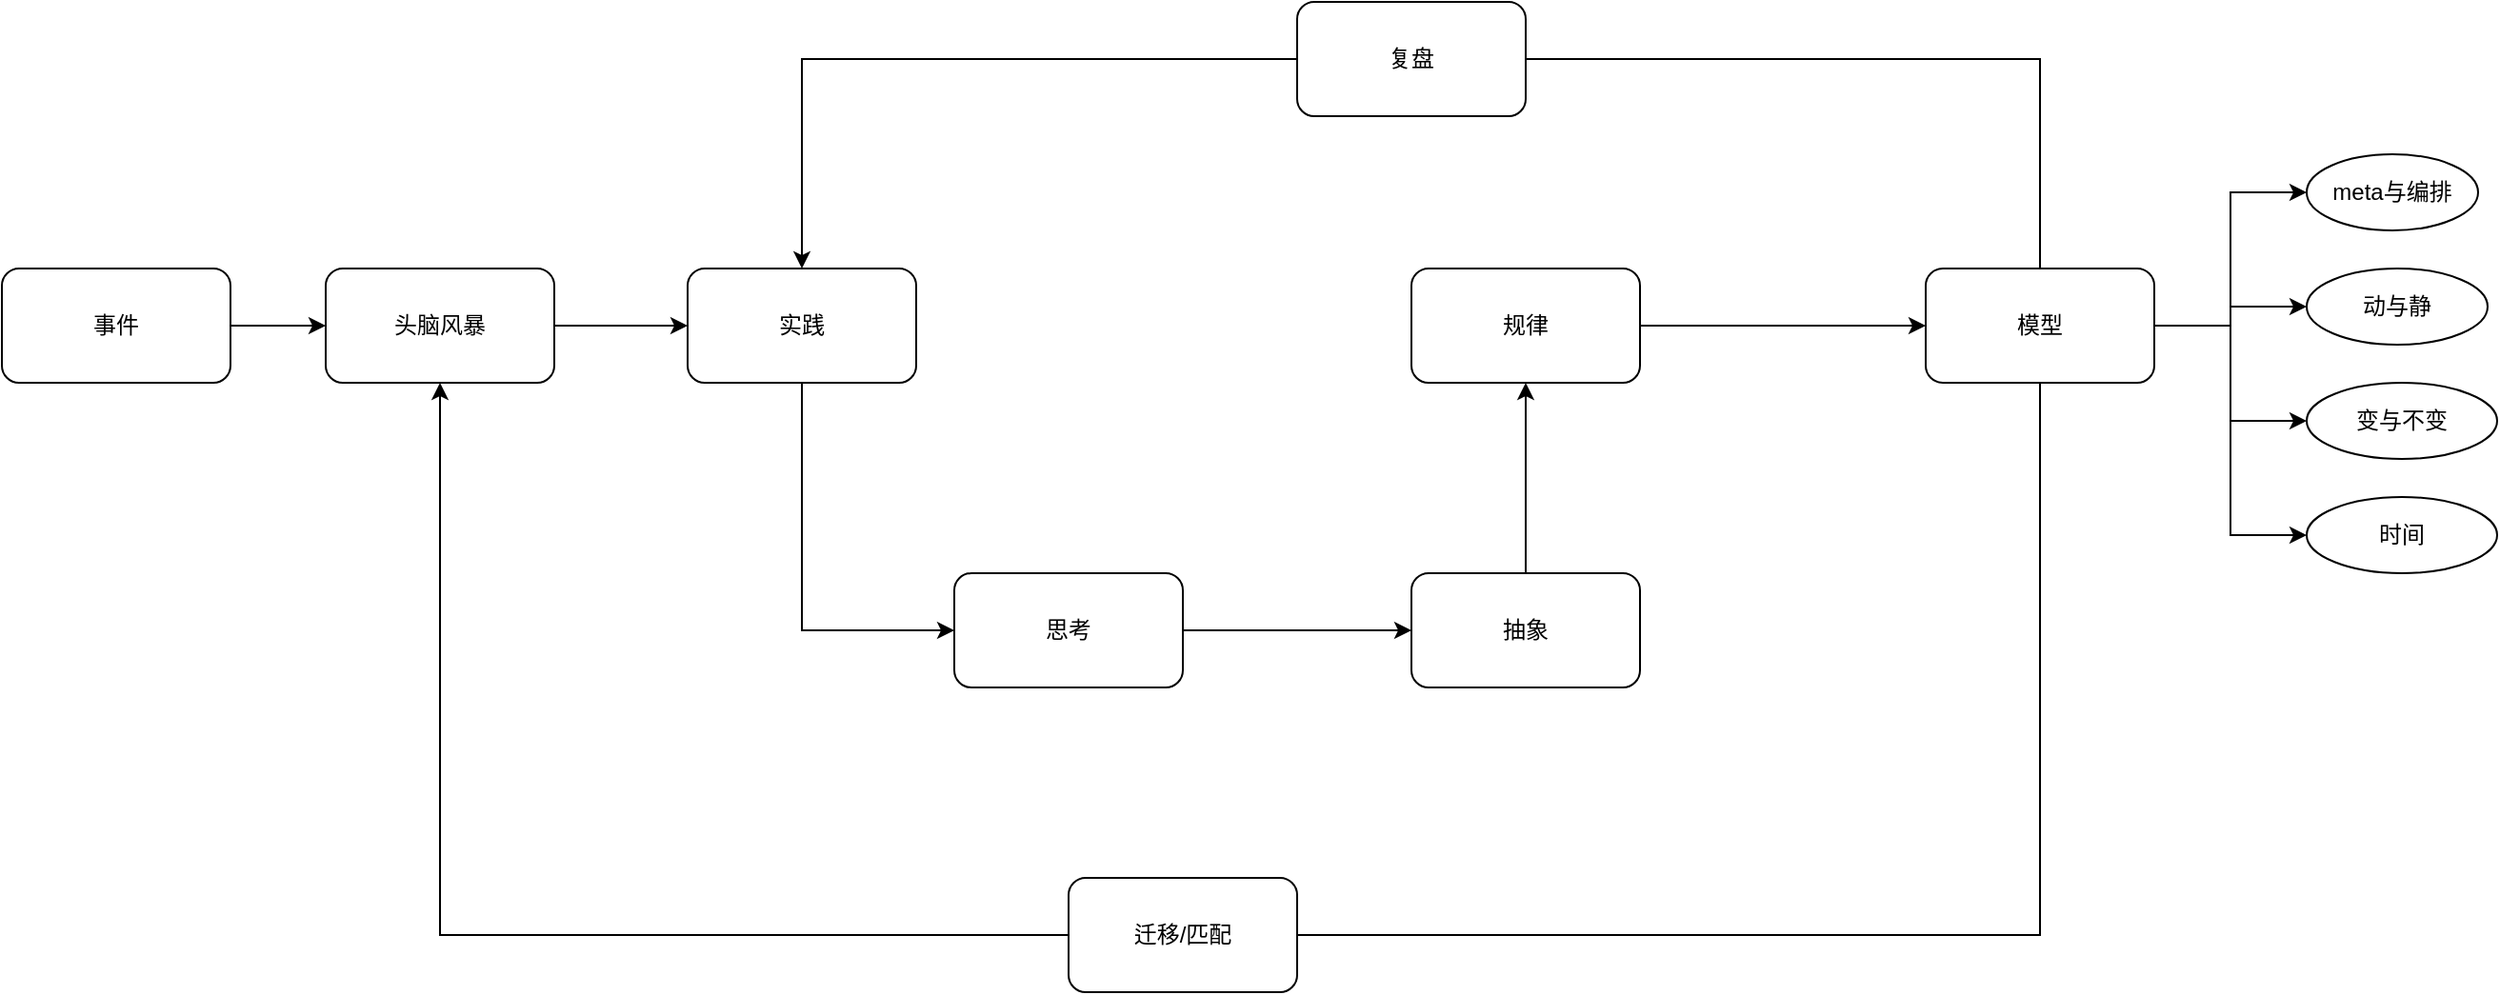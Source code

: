 <mxfile version="20.5.2" type="github">
  <diagram id="BoCD0NbdeXS_dJ5qISnO" name="第 1 页">
    <mxGraphModel dx="1422" dy="800" grid="1" gridSize="10" guides="1" tooltips="1" connect="1" arrows="1" fold="1" page="1" pageScale="1" pageWidth="400000" pageHeight="300000" math="0" shadow="0">
      <root>
        <mxCell id="0" />
        <mxCell id="1" parent="0" />
        <mxCell id="5T_cPl9XXUpTKbzgcnDv-5" style="edgeStyle=orthogonalEdgeStyle;rounded=0;orthogonalLoop=1;jettySize=auto;html=1;exitX=1;exitY=0.5;exitDx=0;exitDy=0;" edge="1" parent="1" source="5T_cPl9XXUpTKbzgcnDv-1" target="5T_cPl9XXUpTKbzgcnDv-4">
          <mxGeometry relative="1" as="geometry" />
        </mxCell>
        <mxCell id="5T_cPl9XXUpTKbzgcnDv-1" value="规律" style="rounded=1;whiteSpace=wrap;html=1;" vertex="1" parent="1">
          <mxGeometry x="780" y="290" width="120" height="60" as="geometry" />
        </mxCell>
        <mxCell id="5T_cPl9XXUpTKbzgcnDv-3" style="edgeStyle=orthogonalEdgeStyle;rounded=0;orthogonalLoop=1;jettySize=auto;html=1;exitX=0.5;exitY=0;exitDx=0;exitDy=0;entryX=0.5;entryY=1;entryDx=0;entryDy=0;" edge="1" parent="1" source="5T_cPl9XXUpTKbzgcnDv-2" target="5T_cPl9XXUpTKbzgcnDv-1">
          <mxGeometry relative="1" as="geometry" />
        </mxCell>
        <mxCell id="5T_cPl9XXUpTKbzgcnDv-2" value="抽象" style="rounded=1;whiteSpace=wrap;html=1;" vertex="1" parent="1">
          <mxGeometry x="780" y="450" width="120" height="60" as="geometry" />
        </mxCell>
        <mxCell id="5T_cPl9XXUpTKbzgcnDv-13" style="edgeStyle=orthogonalEdgeStyle;rounded=0;orthogonalLoop=1;jettySize=auto;html=1;exitX=0.5;exitY=1;exitDx=0;exitDy=0;entryX=0.5;entryY=1;entryDx=0;entryDy=0;" edge="1" parent="1" source="5T_cPl9XXUpTKbzgcnDv-4" target="5T_cPl9XXUpTKbzgcnDv-6">
          <mxGeometry relative="1" as="geometry">
            <Array as="points">
              <mxPoint x="1110" y="640" />
              <mxPoint x="270" y="640" />
            </Array>
          </mxGeometry>
        </mxCell>
        <mxCell id="5T_cPl9XXUpTKbzgcnDv-19" style="edgeStyle=orthogonalEdgeStyle;rounded=0;orthogonalLoop=1;jettySize=auto;html=1;exitX=0.5;exitY=0;exitDx=0;exitDy=0;entryX=0.5;entryY=0;entryDx=0;entryDy=0;" edge="1" parent="1" source="5T_cPl9XXUpTKbzgcnDv-4" target="5T_cPl9XXUpTKbzgcnDv-7">
          <mxGeometry relative="1" as="geometry">
            <Array as="points">
              <mxPoint x="1110" y="180" />
              <mxPoint x="460" y="180" />
            </Array>
          </mxGeometry>
        </mxCell>
        <mxCell id="5T_cPl9XXUpTKbzgcnDv-30" style="edgeStyle=orthogonalEdgeStyle;rounded=0;orthogonalLoop=1;jettySize=auto;html=1;exitX=1;exitY=0.5;exitDx=0;exitDy=0;entryX=0;entryY=0.5;entryDx=0;entryDy=0;" edge="1" parent="1" source="5T_cPl9XXUpTKbzgcnDv-4" target="5T_cPl9XXUpTKbzgcnDv-12">
          <mxGeometry relative="1" as="geometry" />
        </mxCell>
        <mxCell id="5T_cPl9XXUpTKbzgcnDv-31" style="edgeStyle=orthogonalEdgeStyle;rounded=0;orthogonalLoop=1;jettySize=auto;html=1;exitX=1;exitY=0.5;exitDx=0;exitDy=0;" edge="1" parent="1" source="5T_cPl9XXUpTKbzgcnDv-4" target="5T_cPl9XXUpTKbzgcnDv-27">
          <mxGeometry relative="1" as="geometry" />
        </mxCell>
        <mxCell id="5T_cPl9XXUpTKbzgcnDv-32" style="edgeStyle=orthogonalEdgeStyle;rounded=0;orthogonalLoop=1;jettySize=auto;html=1;exitX=1;exitY=0.5;exitDx=0;exitDy=0;" edge="1" parent="1" source="5T_cPl9XXUpTKbzgcnDv-4" target="5T_cPl9XXUpTKbzgcnDv-28">
          <mxGeometry relative="1" as="geometry" />
        </mxCell>
        <mxCell id="5T_cPl9XXUpTKbzgcnDv-33" style="edgeStyle=orthogonalEdgeStyle;rounded=0;orthogonalLoop=1;jettySize=auto;html=1;exitX=1;exitY=0.5;exitDx=0;exitDy=0;entryX=0;entryY=0.5;entryDx=0;entryDy=0;" edge="1" parent="1" source="5T_cPl9XXUpTKbzgcnDv-4" target="5T_cPl9XXUpTKbzgcnDv-29">
          <mxGeometry relative="1" as="geometry" />
        </mxCell>
        <mxCell id="5T_cPl9XXUpTKbzgcnDv-4" value="模型" style="rounded=1;whiteSpace=wrap;html=1;" vertex="1" parent="1">
          <mxGeometry x="1050" y="290" width="120" height="60" as="geometry" />
        </mxCell>
        <mxCell id="5T_cPl9XXUpTKbzgcnDv-9" style="edgeStyle=orthogonalEdgeStyle;rounded=0;orthogonalLoop=1;jettySize=auto;html=1;exitX=1;exitY=0.5;exitDx=0;exitDy=0;" edge="1" parent="1" source="5T_cPl9XXUpTKbzgcnDv-6" target="5T_cPl9XXUpTKbzgcnDv-7">
          <mxGeometry relative="1" as="geometry" />
        </mxCell>
        <mxCell id="5T_cPl9XXUpTKbzgcnDv-6" value="头脑风暴" style="rounded=1;whiteSpace=wrap;html=1;" vertex="1" parent="1">
          <mxGeometry x="210" y="290" width="120" height="60" as="geometry" />
        </mxCell>
        <mxCell id="5T_cPl9XXUpTKbzgcnDv-10" style="edgeStyle=orthogonalEdgeStyle;rounded=0;orthogonalLoop=1;jettySize=auto;html=1;exitX=0.5;exitY=1;exitDx=0;exitDy=0;entryX=0;entryY=0.5;entryDx=0;entryDy=0;" edge="1" parent="1" source="5T_cPl9XXUpTKbzgcnDv-7" target="5T_cPl9XXUpTKbzgcnDv-8">
          <mxGeometry relative="1" as="geometry" />
        </mxCell>
        <mxCell id="5T_cPl9XXUpTKbzgcnDv-7" value="实践" style="rounded=1;whiteSpace=wrap;html=1;" vertex="1" parent="1">
          <mxGeometry x="400" y="290" width="120" height="60" as="geometry" />
        </mxCell>
        <mxCell id="5T_cPl9XXUpTKbzgcnDv-11" style="edgeStyle=orthogonalEdgeStyle;rounded=0;orthogonalLoop=1;jettySize=auto;html=1;exitX=1;exitY=0.5;exitDx=0;exitDy=0;entryX=0;entryY=0.5;entryDx=0;entryDy=0;" edge="1" parent="1" source="5T_cPl9XXUpTKbzgcnDv-8" target="5T_cPl9XXUpTKbzgcnDv-2">
          <mxGeometry relative="1" as="geometry" />
        </mxCell>
        <mxCell id="5T_cPl9XXUpTKbzgcnDv-8" value="思考" style="rounded=1;whiteSpace=wrap;html=1;" vertex="1" parent="1">
          <mxGeometry x="540" y="450" width="120" height="60" as="geometry" />
        </mxCell>
        <mxCell id="5T_cPl9XXUpTKbzgcnDv-12" value="meta与编排" style="ellipse;whiteSpace=wrap;html=1;" vertex="1" parent="1">
          <mxGeometry x="1250" y="230" width="90" height="40" as="geometry" />
        </mxCell>
        <mxCell id="5T_cPl9XXUpTKbzgcnDv-15" style="edgeStyle=orthogonalEdgeStyle;rounded=0;orthogonalLoop=1;jettySize=auto;html=1;exitX=1;exitY=0.5;exitDx=0;exitDy=0;entryX=0;entryY=0.5;entryDx=0;entryDy=0;" edge="1" parent="1" source="5T_cPl9XXUpTKbzgcnDv-14" target="5T_cPl9XXUpTKbzgcnDv-6">
          <mxGeometry relative="1" as="geometry" />
        </mxCell>
        <mxCell id="5T_cPl9XXUpTKbzgcnDv-14" value="事件" style="rounded=1;whiteSpace=wrap;html=1;" vertex="1" parent="1">
          <mxGeometry x="40" y="290" width="120" height="60" as="geometry" />
        </mxCell>
        <mxCell id="5T_cPl9XXUpTKbzgcnDv-20" value="复盘" style="rounded=1;whiteSpace=wrap;html=1;" vertex="1" parent="1">
          <mxGeometry x="720" y="150" width="120" height="60" as="geometry" />
        </mxCell>
        <mxCell id="5T_cPl9XXUpTKbzgcnDv-23" value="迁移/匹配" style="rounded=1;whiteSpace=wrap;html=1;" vertex="1" parent="1">
          <mxGeometry x="600" y="610" width="120" height="60" as="geometry" />
        </mxCell>
        <mxCell id="5T_cPl9XXUpTKbzgcnDv-27" value="动与静" style="ellipse;whiteSpace=wrap;html=1;" vertex="1" parent="1">
          <mxGeometry x="1250" y="290" width="95" height="40" as="geometry" />
        </mxCell>
        <mxCell id="5T_cPl9XXUpTKbzgcnDv-28" value="变与不变" style="ellipse;whiteSpace=wrap;html=1;" vertex="1" parent="1">
          <mxGeometry x="1250" y="350" width="100" height="40" as="geometry" />
        </mxCell>
        <mxCell id="5T_cPl9XXUpTKbzgcnDv-29" value="时间" style="ellipse;whiteSpace=wrap;html=1;" vertex="1" parent="1">
          <mxGeometry x="1250" y="410" width="100" height="40" as="geometry" />
        </mxCell>
      </root>
    </mxGraphModel>
  </diagram>
</mxfile>

